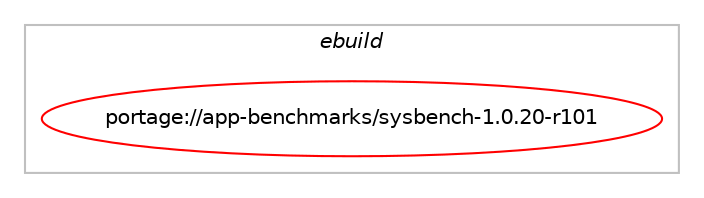 digraph prolog {

# *************
# Graph options
# *************

newrank=true;
concentrate=true;
compound=true;
graph [rankdir=LR,fontname=Helvetica,fontsize=10,ranksep=1.5];#, ranksep=2.5, nodesep=0.2];
edge  [arrowhead=vee];
node  [fontname=Helvetica,fontsize=10];

# **********
# The ebuild
# **********

subgraph cluster_leftcol {
color=gray;
label=<<i>ebuild</i>>;
id [label="portage://app-benchmarks/sysbench-1.0.20-r101", color=red, width=4, href="../app-benchmarks/sysbench-1.0.20-r101.svg"];
}

# ****************
# The dependencies
# ****************

subgraph cluster_midcol {
color=gray;
label=<<i>dependencies</i>>;
subgraph cluster_compile {
fillcolor="#eeeeee";
style=filled;
label=<<i>compile</i>>;
# *** BEGIN UNKNOWN DEPENDENCY TYPE (TODO) ***
# id -> equal(use_conditional_group(positive,aio,portage://app-benchmarks/sysbench-1.0.20-r101,[package_dependency(portage://app-benchmarks/sysbench-1.0.20-r101,install,no,dev-libs,libaio,none,[,,],[],[])]))
# *** END UNKNOWN DEPENDENCY TYPE (TODO) ***

# *** BEGIN UNKNOWN DEPENDENCY TYPE (TODO) ***
# id -> equal(use_conditional_group(positive,lua_single_target_luajit,portage://app-benchmarks/sysbench-1.0.20-r101,[package_dependency(portage://app-benchmarks/sysbench-1.0.20-r101,install,no,dev-lang,luajit,none,[,,],any_same_slot,[])]))
# *** END UNKNOWN DEPENDENCY TYPE (TODO) ***

# *** BEGIN UNKNOWN DEPENDENCY TYPE (TODO) ***
# id -> equal(use_conditional_group(positive,mysql,portage://app-benchmarks/sysbench-1.0.20-r101,[package_dependency(portage://app-benchmarks/sysbench-1.0.20-r101,install,no,dev-db,mysql-connector-c,none,[,,],any_same_slot,[])]))
# *** END UNKNOWN DEPENDENCY TYPE (TODO) ***

# *** BEGIN UNKNOWN DEPENDENCY TYPE (TODO) ***
# id -> equal(use_conditional_group(positive,postgres,portage://app-benchmarks/sysbench-1.0.20-r101,[package_dependency(portage://app-benchmarks/sysbench-1.0.20-r101,install,no,dev-db,postgresql,none,[,,],any_same_slot,[])]))
# *** END UNKNOWN DEPENDENCY TYPE (TODO) ***

# *** BEGIN UNKNOWN DEPENDENCY TYPE (TODO) ***
# id -> equal(use_conditional_group(positive,test,portage://app-benchmarks/sysbench-1.0.20-r101,[use_conditional_group(positive,python_single_target_python3_10,portage://app-benchmarks/sysbench-1.0.20-r101,[package_dependency(portage://app-benchmarks/sysbench-1.0.20-r101,install,no,dev-lang,python,none,[,,],[slot(3.10)],[])]),use_conditional_group(positive,python_single_target_python3_11,portage://app-benchmarks/sysbench-1.0.20-r101,[package_dependency(portage://app-benchmarks/sysbench-1.0.20-r101,install,no,dev-lang,python,none,[,,],[slot(3.11)],[])]),use_conditional_group(positive,python_single_target_python3_12,portage://app-benchmarks/sysbench-1.0.20-r101,[package_dependency(portage://app-benchmarks/sysbench-1.0.20-r101,install,no,dev-lang,python,none,[,,],[slot(3.12)],[])])]))
# *** END UNKNOWN DEPENDENCY TYPE (TODO) ***

# *** BEGIN UNKNOWN DEPENDENCY TYPE (TODO) ***
# id -> equal(use_conditional_group(positive,test,portage://app-benchmarks/sysbench-1.0.20-r101,[use_conditional_group(positive,python_single_target_python3_10,portage://app-benchmarks/sysbench-1.0.20-r101,[package_dependency(portage://app-benchmarks/sysbench-1.0.20-r101,install,no,dev-util,cram,none,[,,],[],[use(enable(python_targets_python3_10),negative)])]),use_conditional_group(positive,python_single_target_python3_11,portage://app-benchmarks/sysbench-1.0.20-r101,[package_dependency(portage://app-benchmarks/sysbench-1.0.20-r101,install,no,dev-util,cram,none,[,,],[],[use(enable(python_targets_python3_11),negative)])]),use_conditional_group(positive,python_single_target_python3_12,portage://app-benchmarks/sysbench-1.0.20-r101,[package_dependency(portage://app-benchmarks/sysbench-1.0.20-r101,install,no,dev-util,cram,none,[,,],[],[use(enable(python_targets_python3_12),negative)])])]))
# *** END UNKNOWN DEPENDENCY TYPE (TODO) ***

# *** BEGIN UNKNOWN DEPENDENCY TYPE (TODO) ***
# id -> equal(package_dependency(portage://app-benchmarks/sysbench-1.0.20-r101,install,no,dev-libs,concurrencykit,none,[,,],[],[]))
# *** END UNKNOWN DEPENDENCY TYPE (TODO) ***

# *** BEGIN UNKNOWN DEPENDENCY TYPE (TODO) ***
# id -> equal(package_dependency(portage://app-benchmarks/sysbench-1.0.20-r101,install,no,dev-libs,libxslt,none,[,,],[],[]))
# *** END UNKNOWN DEPENDENCY TYPE (TODO) ***

}
subgraph cluster_compileandrun {
fillcolor="#eeeeee";
style=filled;
label=<<i>compile and run</i>>;
}
subgraph cluster_run {
fillcolor="#eeeeee";
style=filled;
label=<<i>run</i>>;
# *** BEGIN UNKNOWN DEPENDENCY TYPE (TODO) ***
# id -> equal(use_conditional_group(positive,aio,portage://app-benchmarks/sysbench-1.0.20-r101,[package_dependency(portage://app-benchmarks/sysbench-1.0.20-r101,run,no,dev-libs,libaio,none,[,,],[],[])]))
# *** END UNKNOWN DEPENDENCY TYPE (TODO) ***

# *** BEGIN UNKNOWN DEPENDENCY TYPE (TODO) ***
# id -> equal(use_conditional_group(positive,lua_single_target_luajit,portage://app-benchmarks/sysbench-1.0.20-r101,[package_dependency(portage://app-benchmarks/sysbench-1.0.20-r101,run,no,dev-lang,luajit,none,[,,],any_same_slot,[])]))
# *** END UNKNOWN DEPENDENCY TYPE (TODO) ***

# *** BEGIN UNKNOWN DEPENDENCY TYPE (TODO) ***
# id -> equal(use_conditional_group(positive,mysql,portage://app-benchmarks/sysbench-1.0.20-r101,[package_dependency(portage://app-benchmarks/sysbench-1.0.20-r101,run,no,dev-db,mysql-connector-c,none,[,,],any_same_slot,[])]))
# *** END UNKNOWN DEPENDENCY TYPE (TODO) ***

# *** BEGIN UNKNOWN DEPENDENCY TYPE (TODO) ***
# id -> equal(use_conditional_group(positive,postgres,portage://app-benchmarks/sysbench-1.0.20-r101,[package_dependency(portage://app-benchmarks/sysbench-1.0.20-r101,run,no,dev-db,postgresql,none,[,,],any_same_slot,[])]))
# *** END UNKNOWN DEPENDENCY TYPE (TODO) ***

# *** BEGIN UNKNOWN DEPENDENCY TYPE (TODO) ***
# id -> equal(use_conditional_group(positive,test,portage://app-benchmarks/sysbench-1.0.20-r101,[use_conditional_group(positive,python_single_target_python3_10,portage://app-benchmarks/sysbench-1.0.20-r101,[package_dependency(portage://app-benchmarks/sysbench-1.0.20-r101,run,no,dev-lang,python,none,[,,],[slot(3.10)],[])]),use_conditional_group(positive,python_single_target_python3_11,portage://app-benchmarks/sysbench-1.0.20-r101,[package_dependency(portage://app-benchmarks/sysbench-1.0.20-r101,run,no,dev-lang,python,none,[,,],[slot(3.11)],[])]),use_conditional_group(positive,python_single_target_python3_12,portage://app-benchmarks/sysbench-1.0.20-r101,[package_dependency(portage://app-benchmarks/sysbench-1.0.20-r101,run,no,dev-lang,python,none,[,,],[slot(3.12)],[])])]))
# *** END UNKNOWN DEPENDENCY TYPE (TODO) ***

}
}

# **************
# The candidates
# **************

subgraph cluster_choices {
rank=same;
color=gray;
label=<<i>candidates</i>>;

}

}
